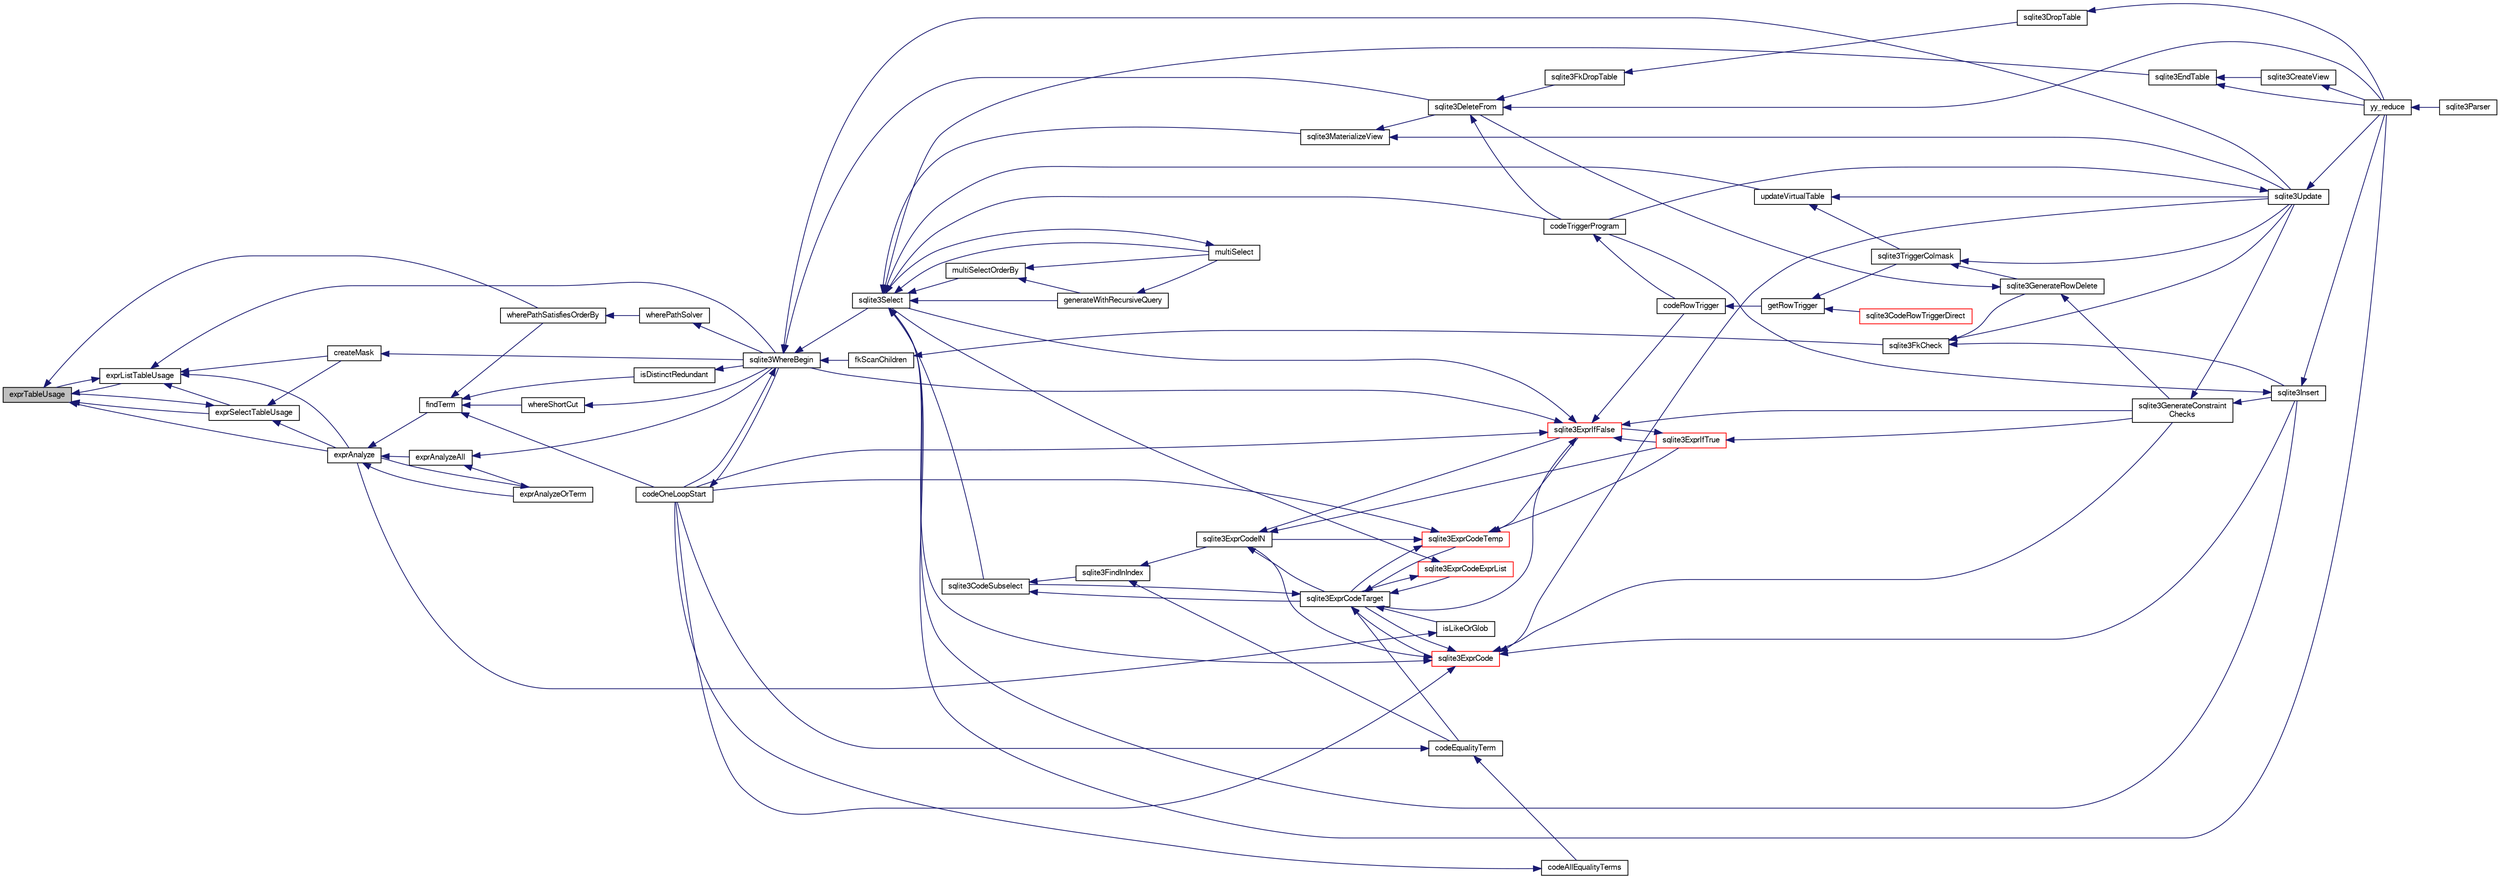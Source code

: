 digraph "exprTableUsage"
{
  edge [fontname="FreeSans",fontsize="10",labelfontname="FreeSans",labelfontsize="10"];
  node [fontname="FreeSans",fontsize="10",shape=record];
  rankdir="LR";
  Node107164 [label="exprTableUsage",height=0.2,width=0.4,color="black", fillcolor="grey75", style="filled", fontcolor="black"];
  Node107164 -> Node107165 [dir="back",color="midnightblue",fontsize="10",style="solid",fontname="FreeSans"];
  Node107165 [label="exprListTableUsage",height=0.2,width=0.4,color="black", fillcolor="white", style="filled",URL="$sqlite3_8c.html#a99dd0f7db0b58d62b2983f95a0dee071"];
  Node107165 -> Node107166 [dir="back",color="midnightblue",fontsize="10",style="solid",fontname="FreeSans"];
  Node107166 [label="createMask",height=0.2,width=0.4,color="black", fillcolor="white", style="filled",URL="$sqlite3_8c.html#ac2dd0fb99ca461dcb9d8a686d1f20e4a"];
  Node107166 -> Node107167 [dir="back",color="midnightblue",fontsize="10",style="solid",fontname="FreeSans"];
  Node107167 [label="sqlite3WhereBegin",height=0.2,width=0.4,color="black", fillcolor="white", style="filled",URL="$sqlite3_8c.html#acad049f5c9a96a8118cffd5e5ce89f7c"];
  Node107167 -> Node107168 [dir="back",color="midnightblue",fontsize="10",style="solid",fontname="FreeSans"];
  Node107168 [label="sqlite3DeleteFrom",height=0.2,width=0.4,color="black", fillcolor="white", style="filled",URL="$sqlite3_8c.html#ab9b4b45349188b49eabb23f94608a091"];
  Node107168 -> Node107169 [dir="back",color="midnightblue",fontsize="10",style="solid",fontname="FreeSans"];
  Node107169 [label="sqlite3FkDropTable",height=0.2,width=0.4,color="black", fillcolor="white", style="filled",URL="$sqlite3_8c.html#a1218c6fc74e89152ceaa4760e82f5ef9"];
  Node107169 -> Node107170 [dir="back",color="midnightblue",fontsize="10",style="solid",fontname="FreeSans"];
  Node107170 [label="sqlite3DropTable",height=0.2,width=0.4,color="black", fillcolor="white", style="filled",URL="$sqlite3_8c.html#a5534f77364b5568783c0e50db3c9defb"];
  Node107170 -> Node107171 [dir="back",color="midnightblue",fontsize="10",style="solid",fontname="FreeSans"];
  Node107171 [label="yy_reduce",height=0.2,width=0.4,color="black", fillcolor="white", style="filled",URL="$sqlite3_8c.html#a7c419a9b25711c666a9a2449ef377f14"];
  Node107171 -> Node107172 [dir="back",color="midnightblue",fontsize="10",style="solid",fontname="FreeSans"];
  Node107172 [label="sqlite3Parser",height=0.2,width=0.4,color="black", fillcolor="white", style="filled",URL="$sqlite3_8c.html#a0327d71a5fabe0b6a343d78a2602e72a"];
  Node107168 -> Node107173 [dir="back",color="midnightblue",fontsize="10",style="solid",fontname="FreeSans"];
  Node107173 [label="codeTriggerProgram",height=0.2,width=0.4,color="black", fillcolor="white", style="filled",URL="$sqlite3_8c.html#a120801f59d9281d201d2ff4b2606836e"];
  Node107173 -> Node107174 [dir="back",color="midnightblue",fontsize="10",style="solid",fontname="FreeSans"];
  Node107174 [label="codeRowTrigger",height=0.2,width=0.4,color="black", fillcolor="white", style="filled",URL="$sqlite3_8c.html#a463cea5aaaf388b560b206570a0022fc"];
  Node107174 -> Node107175 [dir="back",color="midnightblue",fontsize="10",style="solid",fontname="FreeSans"];
  Node107175 [label="getRowTrigger",height=0.2,width=0.4,color="black", fillcolor="white", style="filled",URL="$sqlite3_8c.html#a69626ef20b540d1a2b19cf56f3f45689"];
  Node107175 -> Node107176 [dir="back",color="midnightblue",fontsize="10",style="solid",fontname="FreeSans"];
  Node107176 [label="sqlite3CodeRowTriggerDirect",height=0.2,width=0.4,color="red", fillcolor="white", style="filled",URL="$sqlite3_8c.html#ad92829f9001bcf89a0299dad5a48acd4"];
  Node107175 -> Node107183 [dir="back",color="midnightblue",fontsize="10",style="solid",fontname="FreeSans"];
  Node107183 [label="sqlite3TriggerColmask",height=0.2,width=0.4,color="black", fillcolor="white", style="filled",URL="$sqlite3_8c.html#acace8e99e37ae5e84ea03c65e820c540"];
  Node107183 -> Node107178 [dir="back",color="midnightblue",fontsize="10",style="solid",fontname="FreeSans"];
  Node107178 [label="sqlite3GenerateRowDelete",height=0.2,width=0.4,color="black", fillcolor="white", style="filled",URL="$sqlite3_8c.html#a2c76cbf3027fc18fdbb8cb4cd96b77d9"];
  Node107178 -> Node107168 [dir="back",color="midnightblue",fontsize="10",style="solid",fontname="FreeSans"];
  Node107178 -> Node107179 [dir="back",color="midnightblue",fontsize="10",style="solid",fontname="FreeSans"];
  Node107179 [label="sqlite3GenerateConstraint\lChecks",height=0.2,width=0.4,color="black", fillcolor="white", style="filled",URL="$sqlite3_8c.html#aef639c1e6a0c0a67ca6e7690ad931bd2"];
  Node107179 -> Node107180 [dir="back",color="midnightblue",fontsize="10",style="solid",fontname="FreeSans"];
  Node107180 [label="sqlite3Insert",height=0.2,width=0.4,color="black", fillcolor="white", style="filled",URL="$sqlite3_8c.html#a5b17c9c2000bae6bdff8e6be48d7dc2b"];
  Node107180 -> Node107173 [dir="back",color="midnightblue",fontsize="10",style="solid",fontname="FreeSans"];
  Node107180 -> Node107171 [dir="back",color="midnightblue",fontsize="10",style="solid",fontname="FreeSans"];
  Node107179 -> Node107181 [dir="back",color="midnightblue",fontsize="10",style="solid",fontname="FreeSans"];
  Node107181 [label="sqlite3Update",height=0.2,width=0.4,color="black", fillcolor="white", style="filled",URL="$sqlite3_8c.html#ac5aa67c46e8cc8174566fabe6809fafa"];
  Node107181 -> Node107173 [dir="back",color="midnightblue",fontsize="10",style="solid",fontname="FreeSans"];
  Node107181 -> Node107171 [dir="back",color="midnightblue",fontsize="10",style="solid",fontname="FreeSans"];
  Node107183 -> Node107181 [dir="back",color="midnightblue",fontsize="10",style="solid",fontname="FreeSans"];
  Node107168 -> Node107171 [dir="back",color="midnightblue",fontsize="10",style="solid",fontname="FreeSans"];
  Node107167 -> Node107184 [dir="back",color="midnightblue",fontsize="10",style="solid",fontname="FreeSans"];
  Node107184 [label="fkScanChildren",height=0.2,width=0.4,color="black", fillcolor="white", style="filled",URL="$sqlite3_8c.html#a67c9dcb484336b3155e7a82a037d4691"];
  Node107184 -> Node107185 [dir="back",color="midnightblue",fontsize="10",style="solid",fontname="FreeSans"];
  Node107185 [label="sqlite3FkCheck",height=0.2,width=0.4,color="black", fillcolor="white", style="filled",URL="$sqlite3_8c.html#aa38fb76c7d6f48f19772877a41703b92"];
  Node107185 -> Node107178 [dir="back",color="midnightblue",fontsize="10",style="solid",fontname="FreeSans"];
  Node107185 -> Node107180 [dir="back",color="midnightblue",fontsize="10",style="solid",fontname="FreeSans"];
  Node107185 -> Node107181 [dir="back",color="midnightblue",fontsize="10",style="solid",fontname="FreeSans"];
  Node107167 -> Node107186 [dir="back",color="midnightblue",fontsize="10",style="solid",fontname="FreeSans"];
  Node107186 [label="sqlite3Select",height=0.2,width=0.4,color="black", fillcolor="white", style="filled",URL="$sqlite3_8c.html#a2465ee8c956209ba4b272477b7c21a45"];
  Node107186 -> Node107187 [dir="back",color="midnightblue",fontsize="10",style="solid",fontname="FreeSans"];
  Node107187 [label="sqlite3CodeSubselect",height=0.2,width=0.4,color="black", fillcolor="white", style="filled",URL="$sqlite3_8c.html#aa69b46d2204a1d1b110107a1be12ee0c"];
  Node107187 -> Node107188 [dir="back",color="midnightblue",fontsize="10",style="solid",fontname="FreeSans"];
  Node107188 [label="sqlite3FindInIndex",height=0.2,width=0.4,color="black", fillcolor="white", style="filled",URL="$sqlite3_8c.html#af7d8c56ab0231f44bb5f87b3fafeffb2"];
  Node107188 -> Node107189 [dir="back",color="midnightblue",fontsize="10",style="solid",fontname="FreeSans"];
  Node107189 [label="sqlite3ExprCodeIN",height=0.2,width=0.4,color="black", fillcolor="white", style="filled",URL="$sqlite3_8c.html#ad9cf4f5b5ffb90c24a4a0900c8626193"];
  Node107189 -> Node107190 [dir="back",color="midnightblue",fontsize="10",style="solid",fontname="FreeSans"];
  Node107190 [label="sqlite3ExprCodeTarget",height=0.2,width=0.4,color="black", fillcolor="white", style="filled",URL="$sqlite3_8c.html#a4f308397a0a3ed299ed31aaa1ae2a293"];
  Node107190 -> Node107187 [dir="back",color="midnightblue",fontsize="10",style="solid",fontname="FreeSans"];
  Node107190 -> Node107191 [dir="back",color="midnightblue",fontsize="10",style="solid",fontname="FreeSans"];
  Node107191 [label="sqlite3ExprCodeTemp",height=0.2,width=0.4,color="red", fillcolor="white", style="filled",URL="$sqlite3_8c.html#a3bc5c1ccb3c5851847e2aeb4a84ae1fc"];
  Node107191 -> Node107189 [dir="back",color="midnightblue",fontsize="10",style="solid",fontname="FreeSans"];
  Node107191 -> Node107190 [dir="back",color="midnightblue",fontsize="10",style="solid",fontname="FreeSans"];
  Node107191 -> Node107193 [dir="back",color="midnightblue",fontsize="10",style="solid",fontname="FreeSans"];
  Node107193 [label="sqlite3ExprIfTrue",height=0.2,width=0.4,color="red", fillcolor="white", style="filled",URL="$sqlite3_8c.html#ad93a55237c23e1b743ab1f59df1a1444"];
  Node107193 -> Node107194 [dir="back",color="midnightblue",fontsize="10",style="solid",fontname="FreeSans"];
  Node107194 [label="sqlite3ExprIfFalse",height=0.2,width=0.4,color="red", fillcolor="white", style="filled",URL="$sqlite3_8c.html#af97ecccb5d56e321e118414b08f65b71"];
  Node107194 -> Node107190 [dir="back",color="midnightblue",fontsize="10",style="solid",fontname="FreeSans"];
  Node107194 -> Node107193 [dir="back",color="midnightblue",fontsize="10",style="solid",fontname="FreeSans"];
  Node107194 -> Node107179 [dir="back",color="midnightblue",fontsize="10",style="solid",fontname="FreeSans"];
  Node107194 -> Node107186 [dir="back",color="midnightblue",fontsize="10",style="solid",fontname="FreeSans"];
  Node107194 -> Node107174 [dir="back",color="midnightblue",fontsize="10",style="solid",fontname="FreeSans"];
  Node107194 -> Node107208 [dir="back",color="midnightblue",fontsize="10",style="solid",fontname="FreeSans"];
  Node107208 [label="codeOneLoopStart",height=0.2,width=0.4,color="black", fillcolor="white", style="filled",URL="$sqlite3_8c.html#aa868875120b151c169cc79139ed6e008"];
  Node107208 -> Node107167 [dir="back",color="midnightblue",fontsize="10",style="solid",fontname="FreeSans"];
  Node107194 -> Node107167 [dir="back",color="midnightblue",fontsize="10",style="solid",fontname="FreeSans"];
  Node107193 -> Node107179 [dir="back",color="midnightblue",fontsize="10",style="solid",fontname="FreeSans"];
  Node107191 -> Node107194 [dir="back",color="midnightblue",fontsize="10",style="solid",fontname="FreeSans"];
  Node107191 -> Node107208 [dir="back",color="midnightblue",fontsize="10",style="solid",fontname="FreeSans"];
  Node107190 -> Node107209 [dir="back",color="midnightblue",fontsize="10",style="solid",fontname="FreeSans"];
  Node107209 [label="sqlite3ExprCode",height=0.2,width=0.4,color="red", fillcolor="white", style="filled",URL="$sqlite3_8c.html#a75f270fb0b111b86924cca4ea507b417"];
  Node107209 -> Node107189 [dir="back",color="midnightblue",fontsize="10",style="solid",fontname="FreeSans"];
  Node107209 -> Node107190 [dir="back",color="midnightblue",fontsize="10",style="solid",fontname="FreeSans"];
  Node107209 -> Node107180 [dir="back",color="midnightblue",fontsize="10",style="solid",fontname="FreeSans"];
  Node107209 -> Node107179 [dir="back",color="midnightblue",fontsize="10",style="solid",fontname="FreeSans"];
  Node107209 -> Node107186 [dir="back",color="midnightblue",fontsize="10",style="solid",fontname="FreeSans"];
  Node107209 -> Node107181 [dir="back",color="midnightblue",fontsize="10",style="solid",fontname="FreeSans"];
  Node107209 -> Node107208 [dir="back",color="midnightblue",fontsize="10",style="solid",fontname="FreeSans"];
  Node107190 -> Node107221 [dir="back",color="midnightblue",fontsize="10",style="solid",fontname="FreeSans"];
  Node107221 [label="sqlite3ExprCodeExprList",height=0.2,width=0.4,color="red", fillcolor="white", style="filled",URL="$sqlite3_8c.html#a05b2b3dc3de7565de24eb3a2ff4e9566"];
  Node107221 -> Node107190 [dir="back",color="midnightblue",fontsize="10",style="solid",fontname="FreeSans"];
  Node107221 -> Node107186 [dir="back",color="midnightblue",fontsize="10",style="solid",fontname="FreeSans"];
  Node107190 -> Node107224 [dir="back",color="midnightblue",fontsize="10",style="solid",fontname="FreeSans"];
  Node107224 [label="isLikeOrGlob",height=0.2,width=0.4,color="black", fillcolor="white", style="filled",URL="$sqlite3_8c.html#a6c38e495198bf8976f68d1a6ebd74a50"];
  Node107224 -> Node107225 [dir="back",color="midnightblue",fontsize="10",style="solid",fontname="FreeSans"];
  Node107225 [label="exprAnalyze",height=0.2,width=0.4,color="black", fillcolor="white", style="filled",URL="$sqlite3_8c.html#acb10e48c9a4184a4edd9bfd5b14ad0b7"];
  Node107225 -> Node107226 [dir="back",color="midnightblue",fontsize="10",style="solid",fontname="FreeSans"];
  Node107226 [label="findTerm",height=0.2,width=0.4,color="black", fillcolor="white", style="filled",URL="$sqlite3_8c.html#af26eb1eed85001fcf29fa189b631ac4b"];
  Node107226 -> Node107227 [dir="back",color="midnightblue",fontsize="10",style="solid",fontname="FreeSans"];
  Node107227 [label="isDistinctRedundant",height=0.2,width=0.4,color="black", fillcolor="white", style="filled",URL="$sqlite3_8c.html#acfc2ade61d376596f173a8f70fea379b"];
  Node107227 -> Node107167 [dir="back",color="midnightblue",fontsize="10",style="solid",fontname="FreeSans"];
  Node107226 -> Node107208 [dir="back",color="midnightblue",fontsize="10",style="solid",fontname="FreeSans"];
  Node107226 -> Node107228 [dir="back",color="midnightblue",fontsize="10",style="solid",fontname="FreeSans"];
  Node107228 [label="wherePathSatisfiesOrderBy",height=0.2,width=0.4,color="black", fillcolor="white", style="filled",URL="$sqlite3_8c.html#a0d0fdea0c17942906bcb742c15cf8861"];
  Node107228 -> Node107229 [dir="back",color="midnightblue",fontsize="10",style="solid",fontname="FreeSans"];
  Node107229 [label="wherePathSolver",height=0.2,width=0.4,color="black", fillcolor="white", style="filled",URL="$sqlite3_8c.html#aebc15a04540468c220b31d00e9b29fe6"];
  Node107229 -> Node107167 [dir="back",color="midnightblue",fontsize="10",style="solid",fontname="FreeSans"];
  Node107226 -> Node107230 [dir="back",color="midnightblue",fontsize="10",style="solid",fontname="FreeSans"];
  Node107230 [label="whereShortCut",height=0.2,width=0.4,color="black", fillcolor="white", style="filled",URL="$sqlite3_8c.html#ae1e6727024b08b6596d4d28882587b86"];
  Node107230 -> Node107167 [dir="back",color="midnightblue",fontsize="10",style="solid",fontname="FreeSans"];
  Node107225 -> Node107231 [dir="back",color="midnightblue",fontsize="10",style="solid",fontname="FreeSans"];
  Node107231 [label="exprAnalyzeAll",height=0.2,width=0.4,color="black", fillcolor="white", style="filled",URL="$sqlite3_8c.html#a2e7a957af98e240fa68e34d6ff639437"];
  Node107231 -> Node107232 [dir="back",color="midnightblue",fontsize="10",style="solid",fontname="FreeSans"];
  Node107232 [label="exprAnalyzeOrTerm",height=0.2,width=0.4,color="black", fillcolor="white", style="filled",URL="$sqlite3_8c.html#ab95cabd8b51cb2291b5bef0c4a3776d2"];
  Node107232 -> Node107225 [dir="back",color="midnightblue",fontsize="10",style="solid",fontname="FreeSans"];
  Node107231 -> Node107167 [dir="back",color="midnightblue",fontsize="10",style="solid",fontname="FreeSans"];
  Node107225 -> Node107232 [dir="back",color="midnightblue",fontsize="10",style="solid",fontname="FreeSans"];
  Node107190 -> Node107233 [dir="back",color="midnightblue",fontsize="10",style="solid",fontname="FreeSans"];
  Node107233 [label="codeEqualityTerm",height=0.2,width=0.4,color="black", fillcolor="white", style="filled",URL="$sqlite3_8c.html#ad88a57073f031452c9843e97f15acc47"];
  Node107233 -> Node107234 [dir="back",color="midnightblue",fontsize="10",style="solid",fontname="FreeSans"];
  Node107234 [label="codeAllEqualityTerms",height=0.2,width=0.4,color="black", fillcolor="white", style="filled",URL="$sqlite3_8c.html#a3095598b812500a4efe41bf17cd49381"];
  Node107234 -> Node107208 [dir="back",color="midnightblue",fontsize="10",style="solid",fontname="FreeSans"];
  Node107233 -> Node107208 [dir="back",color="midnightblue",fontsize="10",style="solid",fontname="FreeSans"];
  Node107189 -> Node107193 [dir="back",color="midnightblue",fontsize="10",style="solid",fontname="FreeSans"];
  Node107189 -> Node107194 [dir="back",color="midnightblue",fontsize="10",style="solid",fontname="FreeSans"];
  Node107188 -> Node107233 [dir="back",color="midnightblue",fontsize="10",style="solid",fontname="FreeSans"];
  Node107187 -> Node107190 [dir="back",color="midnightblue",fontsize="10",style="solid",fontname="FreeSans"];
  Node107186 -> Node107200 [dir="back",color="midnightblue",fontsize="10",style="solid",fontname="FreeSans"];
  Node107200 [label="sqlite3EndTable",height=0.2,width=0.4,color="black", fillcolor="white", style="filled",URL="$sqlite3_8c.html#a7b5f2c66c0f0b6f819d970ca389768b0"];
  Node107200 -> Node107201 [dir="back",color="midnightblue",fontsize="10",style="solid",fontname="FreeSans"];
  Node107201 [label="sqlite3CreateView",height=0.2,width=0.4,color="black", fillcolor="white", style="filled",URL="$sqlite3_8c.html#a9d85cb00ff71dee5cd9a019503a6982e"];
  Node107201 -> Node107171 [dir="back",color="midnightblue",fontsize="10",style="solid",fontname="FreeSans"];
  Node107200 -> Node107171 [dir="back",color="midnightblue",fontsize="10",style="solid",fontname="FreeSans"];
  Node107186 -> Node107235 [dir="back",color="midnightblue",fontsize="10",style="solid",fontname="FreeSans"];
  Node107235 [label="sqlite3MaterializeView",height=0.2,width=0.4,color="black", fillcolor="white", style="filled",URL="$sqlite3_8c.html#a4557984b0b75f998fb0c3f231c9b1def"];
  Node107235 -> Node107168 [dir="back",color="midnightblue",fontsize="10",style="solid",fontname="FreeSans"];
  Node107235 -> Node107181 [dir="back",color="midnightblue",fontsize="10",style="solid",fontname="FreeSans"];
  Node107186 -> Node107180 [dir="back",color="midnightblue",fontsize="10",style="solid",fontname="FreeSans"];
  Node107186 -> Node107217 [dir="back",color="midnightblue",fontsize="10",style="solid",fontname="FreeSans"];
  Node107217 [label="generateWithRecursiveQuery",height=0.2,width=0.4,color="black", fillcolor="white", style="filled",URL="$sqlite3_8c.html#ade2c3663fa9c3b9676507984b9483942"];
  Node107217 -> Node107218 [dir="back",color="midnightblue",fontsize="10",style="solid",fontname="FreeSans"];
  Node107218 [label="multiSelect",height=0.2,width=0.4,color="black", fillcolor="white", style="filled",URL="$sqlite3_8c.html#a6456c61f3d9b2389738753cedfa24fa7"];
  Node107218 -> Node107186 [dir="back",color="midnightblue",fontsize="10",style="solid",fontname="FreeSans"];
  Node107186 -> Node107218 [dir="back",color="midnightblue",fontsize="10",style="solid",fontname="FreeSans"];
  Node107186 -> Node107219 [dir="back",color="midnightblue",fontsize="10",style="solid",fontname="FreeSans"];
  Node107219 [label="multiSelectOrderBy",height=0.2,width=0.4,color="black", fillcolor="white", style="filled",URL="$sqlite3_8c.html#afcdb8488c6f4dfdadaf9f04bca35b808"];
  Node107219 -> Node107217 [dir="back",color="midnightblue",fontsize="10",style="solid",fontname="FreeSans"];
  Node107219 -> Node107218 [dir="back",color="midnightblue",fontsize="10",style="solid",fontname="FreeSans"];
  Node107186 -> Node107173 [dir="back",color="midnightblue",fontsize="10",style="solid",fontname="FreeSans"];
  Node107186 -> Node107236 [dir="back",color="midnightblue",fontsize="10",style="solid",fontname="FreeSans"];
  Node107236 [label="updateVirtualTable",height=0.2,width=0.4,color="black", fillcolor="white", style="filled",URL="$sqlite3_8c.html#a740220531db9293c39a2cdd7da3f74e1"];
  Node107236 -> Node107183 [dir="back",color="midnightblue",fontsize="10",style="solid",fontname="FreeSans"];
  Node107236 -> Node107181 [dir="back",color="midnightblue",fontsize="10",style="solid",fontname="FreeSans"];
  Node107186 -> Node107171 [dir="back",color="midnightblue",fontsize="10",style="solid",fontname="FreeSans"];
  Node107167 -> Node107181 [dir="back",color="midnightblue",fontsize="10",style="solid",fontname="FreeSans"];
  Node107167 -> Node107208 [dir="back",color="midnightblue",fontsize="10",style="solid",fontname="FreeSans"];
  Node107165 -> Node107164 [dir="back",color="midnightblue",fontsize="10",style="solid",fontname="FreeSans"];
  Node107165 -> Node107237 [dir="back",color="midnightblue",fontsize="10",style="solid",fontname="FreeSans"];
  Node107237 [label="exprSelectTableUsage",height=0.2,width=0.4,color="black", fillcolor="white", style="filled",URL="$sqlite3_8c.html#af22cb4832e9eabf75dd8e07e6f9221a8"];
  Node107237 -> Node107166 [dir="back",color="midnightblue",fontsize="10",style="solid",fontname="FreeSans"];
  Node107237 -> Node107164 [dir="back",color="midnightblue",fontsize="10",style="solid",fontname="FreeSans"];
  Node107237 -> Node107225 [dir="back",color="midnightblue",fontsize="10",style="solid",fontname="FreeSans"];
  Node107165 -> Node107225 [dir="back",color="midnightblue",fontsize="10",style="solid",fontname="FreeSans"];
  Node107165 -> Node107167 [dir="back",color="midnightblue",fontsize="10",style="solid",fontname="FreeSans"];
  Node107164 -> Node107237 [dir="back",color="midnightblue",fontsize="10",style="solid",fontname="FreeSans"];
  Node107164 -> Node107225 [dir="back",color="midnightblue",fontsize="10",style="solid",fontname="FreeSans"];
  Node107164 -> Node107228 [dir="back",color="midnightblue",fontsize="10",style="solid",fontname="FreeSans"];
}
